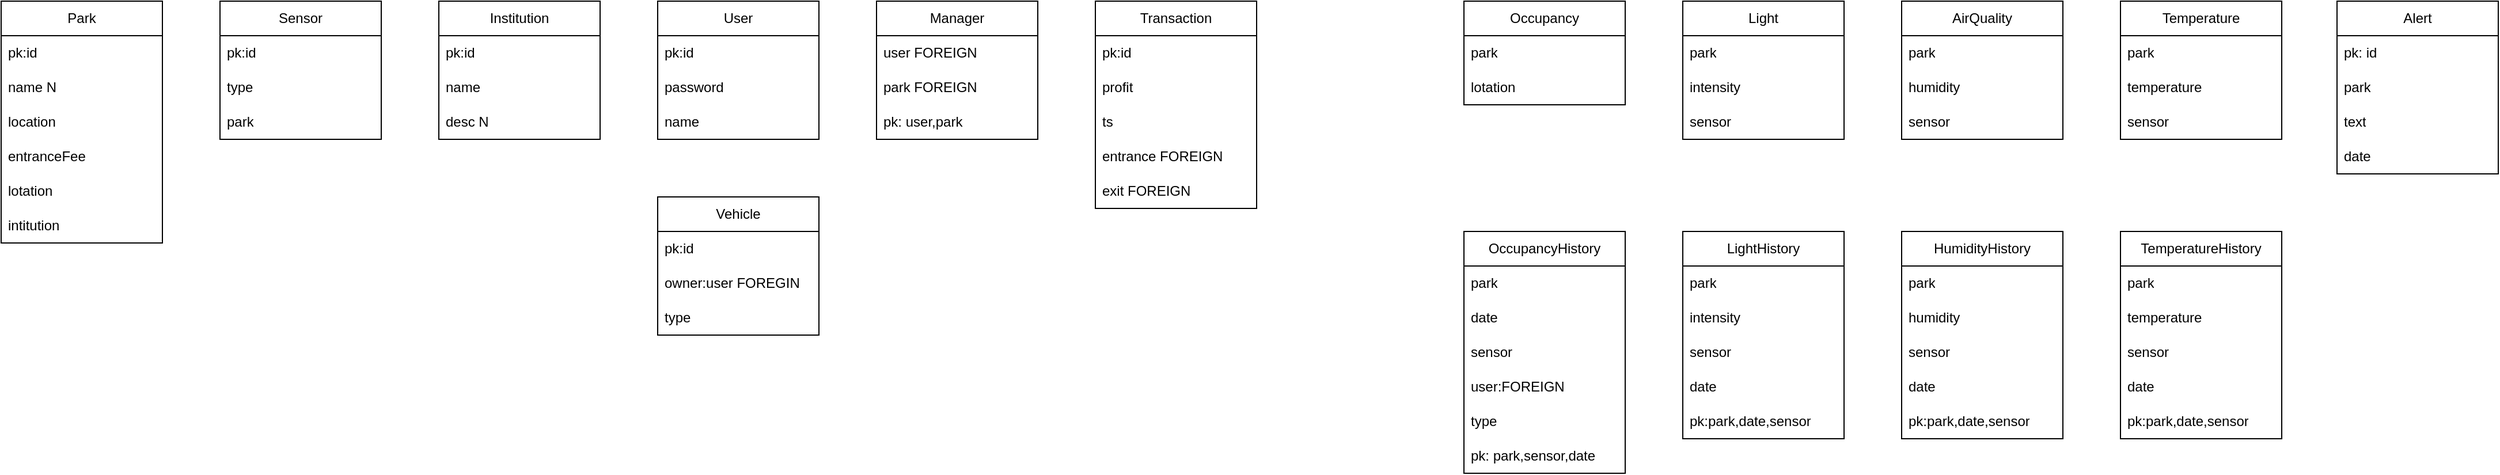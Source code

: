 <mxfile>
    <diagram id="R2lEEEUBdFMjLlhIrx00" name="Page-1">
        <mxGraphModel dx="1482" dy="1382" grid="1" gridSize="10" guides="1" tooltips="1" connect="1" arrows="1" fold="1" page="1" pageScale="1" pageWidth="850" pageHeight="1100" math="0" shadow="0" extFonts="Permanent Marker^https://fonts.googleapis.com/css?family=Permanent+Marker">
            <root>
                <mxCell id="0"/>
                <mxCell id="1" parent="0"/>
                <mxCell id="IQxHQt30BSokhsAUTiaL-1" value="Sensor" style="swimlane;fontStyle=0;childLayout=stackLayout;horizontal=1;startSize=30;horizontalStack=0;resizeParent=1;resizeParentMax=0;resizeLast=0;collapsible=1;marginBottom=0;whiteSpace=wrap;html=1;" parent="1" vertex="1">
                    <mxGeometry x="-570" y="-160" width="140" height="120" as="geometry"/>
                </mxCell>
                <mxCell id="IQxHQt30BSokhsAUTiaL-2" value="pk:id" style="text;strokeColor=none;fillColor=none;align=left;verticalAlign=middle;spacingLeft=4;spacingRight=4;overflow=hidden;points=[[0,0.5],[1,0.5]];portConstraint=eastwest;rotatable=0;whiteSpace=wrap;html=1;" parent="IQxHQt30BSokhsAUTiaL-1" vertex="1">
                    <mxGeometry y="30" width="140" height="30" as="geometry"/>
                </mxCell>
                <mxCell id="IQxHQt30BSokhsAUTiaL-3" value="type" style="text;strokeColor=none;fillColor=none;align=left;verticalAlign=middle;spacingLeft=4;spacingRight=4;overflow=hidden;points=[[0,0.5],[1,0.5]];portConstraint=eastwest;rotatable=0;whiteSpace=wrap;html=1;" parent="IQxHQt30BSokhsAUTiaL-1" vertex="1">
                    <mxGeometry y="60" width="140" height="30" as="geometry"/>
                </mxCell>
                <mxCell id="IQxHQt30BSokhsAUTiaL-4" value="park" style="text;strokeColor=none;fillColor=none;align=left;verticalAlign=middle;spacingLeft=4;spacingRight=4;overflow=hidden;points=[[0,0.5],[1,0.5]];portConstraint=eastwest;rotatable=0;whiteSpace=wrap;html=1;" parent="IQxHQt30BSokhsAUTiaL-1" vertex="1">
                    <mxGeometry y="90" width="140" height="30" as="geometry"/>
                </mxCell>
                <mxCell id="IQxHQt30BSokhsAUTiaL-5" value="Park" style="swimlane;fontStyle=0;childLayout=stackLayout;horizontal=1;startSize=30;horizontalStack=0;resizeParent=1;resizeParentMax=0;resizeLast=0;collapsible=1;marginBottom=0;whiteSpace=wrap;html=1;" parent="1" vertex="1">
                    <mxGeometry x="-760" y="-160" width="140" height="210" as="geometry"/>
                </mxCell>
                <mxCell id="IQxHQt30BSokhsAUTiaL-6" value="pk:id" style="text;strokeColor=none;fillColor=none;align=left;verticalAlign=middle;spacingLeft=4;spacingRight=4;overflow=hidden;points=[[0,0.5],[1,0.5]];portConstraint=eastwest;rotatable=0;whiteSpace=wrap;html=1;" parent="IQxHQt30BSokhsAUTiaL-5" vertex="1">
                    <mxGeometry y="30" width="140" height="30" as="geometry"/>
                </mxCell>
                <mxCell id="IQxHQt30BSokhsAUTiaL-62" value="name N" style="text;strokeColor=none;fillColor=none;align=left;verticalAlign=middle;spacingLeft=4;spacingRight=4;overflow=hidden;points=[[0,0.5],[1,0.5]];portConstraint=eastwest;rotatable=0;whiteSpace=wrap;html=1;" parent="IQxHQt30BSokhsAUTiaL-5" vertex="1">
                    <mxGeometry y="60" width="140" height="30" as="geometry"/>
                </mxCell>
                <mxCell id="IQxHQt30BSokhsAUTiaL-63" value="location" style="text;strokeColor=none;fillColor=none;align=left;verticalAlign=middle;spacingLeft=4;spacingRight=4;overflow=hidden;points=[[0,0.5],[1,0.5]];portConstraint=eastwest;rotatable=0;whiteSpace=wrap;html=1;" parent="IQxHQt30BSokhsAUTiaL-5" vertex="1">
                    <mxGeometry y="90" width="140" height="30" as="geometry"/>
                </mxCell>
                <mxCell id="IQxHQt30BSokhsAUTiaL-74" value="entranceFee" style="text;strokeColor=none;fillColor=none;align=left;verticalAlign=middle;spacingLeft=4;spacingRight=4;overflow=hidden;points=[[0,0.5],[1,0.5]];portConstraint=eastwest;rotatable=0;whiteSpace=wrap;html=1;" parent="IQxHQt30BSokhsAUTiaL-5" vertex="1">
                    <mxGeometry y="120" width="140" height="30" as="geometry"/>
                </mxCell>
                <mxCell id="IQxHQt30BSokhsAUTiaL-7" value="lotation " style="text;strokeColor=none;fillColor=none;align=left;verticalAlign=middle;spacingLeft=4;spacingRight=4;overflow=hidden;points=[[0,0.5],[1,0.5]];portConstraint=eastwest;rotatable=0;whiteSpace=wrap;html=1;" parent="IQxHQt30BSokhsAUTiaL-5" vertex="1">
                    <mxGeometry y="150" width="140" height="30" as="geometry"/>
                </mxCell>
                <mxCell id="IQxHQt30BSokhsAUTiaL-8" value="intitution" style="text;strokeColor=none;fillColor=none;align=left;verticalAlign=middle;spacingLeft=4;spacingRight=4;overflow=hidden;points=[[0,0.5],[1,0.5]];portConstraint=eastwest;rotatable=0;whiteSpace=wrap;html=1;" parent="IQxHQt30BSokhsAUTiaL-5" vertex="1">
                    <mxGeometry y="180" width="140" height="30" as="geometry"/>
                </mxCell>
                <mxCell id="IQxHQt30BSokhsAUTiaL-9" value="Manager" style="swimlane;fontStyle=0;childLayout=stackLayout;horizontal=1;startSize=30;horizontalStack=0;resizeParent=1;resizeParentMax=0;resizeLast=0;collapsible=1;marginBottom=0;whiteSpace=wrap;html=1;" parent="1" vertex="1">
                    <mxGeometry y="-160" width="140" height="120" as="geometry"/>
                </mxCell>
                <mxCell id="IQxHQt30BSokhsAUTiaL-10" value="user FOREIGN" style="text;strokeColor=none;fillColor=none;align=left;verticalAlign=middle;spacingLeft=4;spacingRight=4;overflow=hidden;points=[[0,0.5],[1,0.5]];portConstraint=eastwest;rotatable=0;whiteSpace=wrap;html=1;" parent="IQxHQt30BSokhsAUTiaL-9" vertex="1">
                    <mxGeometry y="30" width="140" height="30" as="geometry"/>
                </mxCell>
                <mxCell id="IQxHQt30BSokhsAUTiaL-11" value="park FOREIGN" style="text;strokeColor=none;fillColor=none;align=left;verticalAlign=middle;spacingLeft=4;spacingRight=4;overflow=hidden;points=[[0,0.5],[1,0.5]];portConstraint=eastwest;rotatable=0;whiteSpace=wrap;html=1;" parent="IQxHQt30BSokhsAUTiaL-9" vertex="1">
                    <mxGeometry y="60" width="140" height="30" as="geometry"/>
                </mxCell>
                <mxCell id="IQxHQt30BSokhsAUTiaL-68" value="pk: user,park" style="text;strokeColor=none;fillColor=none;align=left;verticalAlign=middle;spacingLeft=4;spacingRight=4;overflow=hidden;points=[[0,0.5],[1,0.5]];portConstraint=eastwest;rotatable=0;whiteSpace=wrap;html=1;" parent="IQxHQt30BSokhsAUTiaL-9" vertex="1">
                    <mxGeometry y="90" width="140" height="30" as="geometry"/>
                </mxCell>
                <mxCell id="IQxHQt30BSokhsAUTiaL-13" value="Institution" style="swimlane;fontStyle=0;childLayout=stackLayout;horizontal=1;startSize=30;horizontalStack=0;resizeParent=1;resizeParentMax=0;resizeLast=0;collapsible=1;marginBottom=0;whiteSpace=wrap;html=1;" parent="1" vertex="1">
                    <mxGeometry x="-380" y="-160" width="140" height="120" as="geometry"/>
                </mxCell>
                <mxCell id="IQxHQt30BSokhsAUTiaL-14" value="pk:id" style="text;strokeColor=none;fillColor=none;align=left;verticalAlign=middle;spacingLeft=4;spacingRight=4;overflow=hidden;points=[[0,0.5],[1,0.5]];portConstraint=eastwest;rotatable=0;whiteSpace=wrap;html=1;" parent="IQxHQt30BSokhsAUTiaL-13" vertex="1">
                    <mxGeometry y="30" width="140" height="30" as="geometry"/>
                </mxCell>
                <mxCell id="IQxHQt30BSokhsAUTiaL-15" value="name" style="text;strokeColor=none;fillColor=none;align=left;verticalAlign=middle;spacingLeft=4;spacingRight=4;overflow=hidden;points=[[0,0.5],[1,0.5]];portConstraint=eastwest;rotatable=0;whiteSpace=wrap;html=1;" parent="IQxHQt30BSokhsAUTiaL-13" vertex="1">
                    <mxGeometry y="60" width="140" height="30" as="geometry"/>
                </mxCell>
                <mxCell id="IQxHQt30BSokhsAUTiaL-16" value="desc N" style="text;strokeColor=none;fillColor=none;align=left;verticalAlign=middle;spacingLeft=4;spacingRight=4;overflow=hidden;points=[[0,0.5],[1,0.5]];portConstraint=eastwest;rotatable=0;whiteSpace=wrap;html=1;" parent="IQxHQt30BSokhsAUTiaL-13" vertex="1">
                    <mxGeometry y="90" width="140" height="30" as="geometry"/>
                </mxCell>
                <mxCell id="IQxHQt30BSokhsAUTiaL-17" value="TemperatureHistory" style="swimlane;fontStyle=0;childLayout=stackLayout;horizontal=1;startSize=30;horizontalStack=0;resizeParent=1;resizeParentMax=0;resizeLast=0;collapsible=1;marginBottom=0;whiteSpace=wrap;html=1;" parent="1" vertex="1">
                    <mxGeometry x="1080" y="40" width="140" height="180" as="geometry"/>
                </mxCell>
                <mxCell id="IQxHQt30BSokhsAUTiaL-98" value="park" style="text;strokeColor=none;fillColor=none;align=left;verticalAlign=middle;spacingLeft=4;spacingRight=4;overflow=hidden;points=[[0,0.5],[1,0.5]];portConstraint=eastwest;rotatable=0;whiteSpace=wrap;html=1;" parent="IQxHQt30BSokhsAUTiaL-17" vertex="1">
                    <mxGeometry y="30" width="140" height="30" as="geometry"/>
                </mxCell>
                <mxCell id="IQxHQt30BSokhsAUTiaL-99" value="temperature" style="text;strokeColor=none;fillColor=none;align=left;verticalAlign=middle;spacingLeft=4;spacingRight=4;overflow=hidden;points=[[0,0.5],[1,0.5]];portConstraint=eastwest;rotatable=0;whiteSpace=wrap;html=1;" parent="IQxHQt30BSokhsAUTiaL-17" vertex="1">
                    <mxGeometry y="60" width="140" height="30" as="geometry"/>
                </mxCell>
                <mxCell id="IQxHQt30BSokhsAUTiaL-100" value="sensor" style="text;strokeColor=none;fillColor=none;align=left;verticalAlign=middle;spacingLeft=4;spacingRight=4;overflow=hidden;points=[[0,0.5],[1,0.5]];portConstraint=eastwest;rotatable=0;whiteSpace=wrap;html=1;" parent="IQxHQt30BSokhsAUTiaL-17" vertex="1">
                    <mxGeometry y="90" width="140" height="30" as="geometry"/>
                </mxCell>
                <mxCell id="IQxHQt30BSokhsAUTiaL-20" value="date" style="text;strokeColor=none;fillColor=none;align=left;verticalAlign=middle;spacingLeft=4;spacingRight=4;overflow=hidden;points=[[0,0.5],[1,0.5]];portConstraint=eastwest;rotatable=0;whiteSpace=wrap;html=1;" parent="IQxHQt30BSokhsAUTiaL-17" vertex="1">
                    <mxGeometry y="120" width="140" height="30" as="geometry"/>
                </mxCell>
                <mxCell id="IQxHQt30BSokhsAUTiaL-94" value="pk:park,date,sensor" style="text;strokeColor=none;fillColor=none;align=left;verticalAlign=middle;spacingLeft=4;spacingRight=4;overflow=hidden;points=[[0,0.5],[1,0.5]];portConstraint=eastwest;rotatable=0;whiteSpace=wrap;html=1;" parent="IQxHQt30BSokhsAUTiaL-17" vertex="1">
                    <mxGeometry y="150" width="140" height="30" as="geometry"/>
                </mxCell>
                <mxCell id="IQxHQt30BSokhsAUTiaL-21" value="Temperature" style="swimlane;fontStyle=0;childLayout=stackLayout;horizontal=1;startSize=30;horizontalStack=0;resizeParent=1;resizeParentMax=0;resizeLast=0;collapsible=1;marginBottom=0;whiteSpace=wrap;html=1;" parent="1" vertex="1">
                    <mxGeometry x="1080" y="-160" width="140" height="120" as="geometry"/>
                </mxCell>
                <mxCell id="IQxHQt30BSokhsAUTiaL-22" value="park" style="text;strokeColor=none;fillColor=none;align=left;verticalAlign=middle;spacingLeft=4;spacingRight=4;overflow=hidden;points=[[0,0.5],[1,0.5]];portConstraint=eastwest;rotatable=0;whiteSpace=wrap;html=1;" parent="IQxHQt30BSokhsAUTiaL-21" vertex="1">
                    <mxGeometry y="30" width="140" height="30" as="geometry"/>
                </mxCell>
                <mxCell id="IQxHQt30BSokhsAUTiaL-23" value="temperature" style="text;strokeColor=none;fillColor=none;align=left;verticalAlign=middle;spacingLeft=4;spacingRight=4;overflow=hidden;points=[[0,0.5],[1,0.5]];portConstraint=eastwest;rotatable=0;whiteSpace=wrap;html=1;" parent="IQxHQt30BSokhsAUTiaL-21" vertex="1">
                    <mxGeometry y="60" width="140" height="30" as="geometry"/>
                </mxCell>
                <mxCell id="IQxHQt30BSokhsAUTiaL-24" value="sensor" style="text;strokeColor=none;fillColor=none;align=left;verticalAlign=middle;spacingLeft=4;spacingRight=4;overflow=hidden;points=[[0,0.5],[1,0.5]];portConstraint=eastwest;rotatable=0;whiteSpace=wrap;html=1;" parent="IQxHQt30BSokhsAUTiaL-21" vertex="1">
                    <mxGeometry y="90" width="140" height="30" as="geometry"/>
                </mxCell>
                <mxCell id="IQxHQt30BSokhsAUTiaL-25" value="AirQuality" style="swimlane;fontStyle=0;childLayout=stackLayout;horizontal=1;startSize=30;horizontalStack=0;resizeParent=1;resizeParentMax=0;resizeLast=0;collapsible=1;marginBottom=0;whiteSpace=wrap;html=1;" parent="1" vertex="1">
                    <mxGeometry x="890" y="-160" width="140" height="120" as="geometry"/>
                </mxCell>
                <mxCell id="IQxHQt30BSokhsAUTiaL-26" value="park" style="text;strokeColor=none;fillColor=none;align=left;verticalAlign=middle;spacingLeft=4;spacingRight=4;overflow=hidden;points=[[0,0.5],[1,0.5]];portConstraint=eastwest;rotatable=0;whiteSpace=wrap;html=1;" parent="IQxHQt30BSokhsAUTiaL-25" vertex="1">
                    <mxGeometry y="30" width="140" height="30" as="geometry"/>
                </mxCell>
                <mxCell id="IQxHQt30BSokhsAUTiaL-27" value="humidity" style="text;strokeColor=none;fillColor=none;align=left;verticalAlign=middle;spacingLeft=4;spacingRight=4;overflow=hidden;points=[[0,0.5],[1,0.5]];portConstraint=eastwest;rotatable=0;whiteSpace=wrap;html=1;" parent="IQxHQt30BSokhsAUTiaL-25" vertex="1">
                    <mxGeometry y="60" width="140" height="30" as="geometry"/>
                </mxCell>
                <mxCell id="IQxHQt30BSokhsAUTiaL-28" value="sensor" style="text;strokeColor=none;fillColor=none;align=left;verticalAlign=middle;spacingLeft=4;spacingRight=4;overflow=hidden;points=[[0,0.5],[1,0.5]];portConstraint=eastwest;rotatable=0;whiteSpace=wrap;html=1;" parent="IQxHQt30BSokhsAUTiaL-25" vertex="1">
                    <mxGeometry y="90" width="140" height="30" as="geometry"/>
                </mxCell>
                <mxCell id="IQxHQt30BSokhsAUTiaL-29" value="Light" style="swimlane;fontStyle=0;childLayout=stackLayout;horizontal=1;startSize=30;horizontalStack=0;resizeParent=1;resizeParentMax=0;resizeLast=0;collapsible=1;marginBottom=0;whiteSpace=wrap;html=1;" parent="1" vertex="1">
                    <mxGeometry x="700" y="-160" width="140" height="120" as="geometry"/>
                </mxCell>
                <mxCell id="IQxHQt30BSokhsAUTiaL-30" value="park" style="text;strokeColor=none;fillColor=none;align=left;verticalAlign=middle;spacingLeft=4;spacingRight=4;overflow=hidden;points=[[0,0.5],[1,0.5]];portConstraint=eastwest;rotatable=0;whiteSpace=wrap;html=1;" parent="IQxHQt30BSokhsAUTiaL-29" vertex="1">
                    <mxGeometry y="30" width="140" height="30" as="geometry"/>
                </mxCell>
                <mxCell id="IQxHQt30BSokhsAUTiaL-31" value="intensity" style="text;strokeColor=none;fillColor=none;align=left;verticalAlign=middle;spacingLeft=4;spacingRight=4;overflow=hidden;points=[[0,0.5],[1,0.5]];portConstraint=eastwest;rotatable=0;whiteSpace=wrap;html=1;" parent="IQxHQt30BSokhsAUTiaL-29" vertex="1">
                    <mxGeometry y="60" width="140" height="30" as="geometry"/>
                </mxCell>
                <mxCell id="IQxHQt30BSokhsAUTiaL-32" value="sensor" style="text;strokeColor=none;fillColor=none;align=left;verticalAlign=middle;spacingLeft=4;spacingRight=4;overflow=hidden;points=[[0,0.5],[1,0.5]];portConstraint=eastwest;rotatable=0;whiteSpace=wrap;html=1;" parent="IQxHQt30BSokhsAUTiaL-29" vertex="1">
                    <mxGeometry y="90" width="140" height="30" as="geometry"/>
                </mxCell>
                <mxCell id="IQxHQt30BSokhsAUTiaL-33" value="HumidityHistory" style="swimlane;fontStyle=0;childLayout=stackLayout;horizontal=1;startSize=30;horizontalStack=0;resizeParent=1;resizeParentMax=0;resizeLast=0;collapsible=1;marginBottom=0;whiteSpace=wrap;html=1;" parent="1" vertex="1">
                    <mxGeometry x="890" y="40" width="140" height="180" as="geometry"/>
                </mxCell>
                <mxCell id="IQxHQt30BSokhsAUTiaL-95" value="park" style="text;strokeColor=none;fillColor=none;align=left;verticalAlign=middle;spacingLeft=4;spacingRight=4;overflow=hidden;points=[[0,0.5],[1,0.5]];portConstraint=eastwest;rotatable=0;whiteSpace=wrap;html=1;" parent="IQxHQt30BSokhsAUTiaL-33" vertex="1">
                    <mxGeometry y="30" width="140" height="30" as="geometry"/>
                </mxCell>
                <mxCell id="IQxHQt30BSokhsAUTiaL-96" value="humidity" style="text;strokeColor=none;fillColor=none;align=left;verticalAlign=middle;spacingLeft=4;spacingRight=4;overflow=hidden;points=[[0,0.5],[1,0.5]];portConstraint=eastwest;rotatable=0;whiteSpace=wrap;html=1;" parent="IQxHQt30BSokhsAUTiaL-33" vertex="1">
                    <mxGeometry y="60" width="140" height="30" as="geometry"/>
                </mxCell>
                <mxCell id="IQxHQt30BSokhsAUTiaL-97" value="sensor" style="text;strokeColor=none;fillColor=none;align=left;verticalAlign=middle;spacingLeft=4;spacingRight=4;overflow=hidden;points=[[0,0.5],[1,0.5]];portConstraint=eastwest;rotatable=0;whiteSpace=wrap;html=1;" parent="IQxHQt30BSokhsAUTiaL-33" vertex="1">
                    <mxGeometry y="90" width="140" height="30" as="geometry"/>
                </mxCell>
                <mxCell id="IQxHQt30BSokhsAUTiaL-36" value="date" style="text;strokeColor=none;fillColor=none;align=left;verticalAlign=middle;spacingLeft=4;spacingRight=4;overflow=hidden;points=[[0,0.5],[1,0.5]];portConstraint=eastwest;rotatable=0;whiteSpace=wrap;html=1;" parent="IQxHQt30BSokhsAUTiaL-33" vertex="1">
                    <mxGeometry y="120" width="140" height="30" as="geometry"/>
                </mxCell>
                <mxCell id="IQxHQt30BSokhsAUTiaL-93" value="pk:park,date,sensor" style="text;strokeColor=none;fillColor=none;align=left;verticalAlign=middle;spacingLeft=4;spacingRight=4;overflow=hidden;points=[[0,0.5],[1,0.5]];portConstraint=eastwest;rotatable=0;whiteSpace=wrap;html=1;" parent="IQxHQt30BSokhsAUTiaL-33" vertex="1">
                    <mxGeometry y="150" width="140" height="30" as="geometry"/>
                </mxCell>
                <mxCell id="IQxHQt30BSokhsAUTiaL-37" value="LightHistory" style="swimlane;fontStyle=0;childLayout=stackLayout;horizontal=1;startSize=30;horizontalStack=0;resizeParent=1;resizeParentMax=0;resizeLast=0;collapsible=1;marginBottom=0;whiteSpace=wrap;html=1;" parent="1" vertex="1">
                    <mxGeometry x="700" y="40" width="140" height="180" as="geometry"/>
                </mxCell>
                <mxCell id="IQxHQt30BSokhsAUTiaL-88" value="park" style="text;strokeColor=none;fillColor=none;align=left;verticalAlign=middle;spacingLeft=4;spacingRight=4;overflow=hidden;points=[[0,0.5],[1,0.5]];portConstraint=eastwest;rotatable=0;whiteSpace=wrap;html=1;" parent="IQxHQt30BSokhsAUTiaL-37" vertex="1">
                    <mxGeometry y="30" width="140" height="30" as="geometry"/>
                </mxCell>
                <mxCell id="IQxHQt30BSokhsAUTiaL-89" value="intensity" style="text;strokeColor=none;fillColor=none;align=left;verticalAlign=middle;spacingLeft=4;spacingRight=4;overflow=hidden;points=[[0,0.5],[1,0.5]];portConstraint=eastwest;rotatable=0;whiteSpace=wrap;html=1;" parent="IQxHQt30BSokhsAUTiaL-37" vertex="1">
                    <mxGeometry y="60" width="140" height="30" as="geometry"/>
                </mxCell>
                <mxCell id="IQxHQt30BSokhsAUTiaL-90" value="sensor" style="text;strokeColor=none;fillColor=none;align=left;verticalAlign=middle;spacingLeft=4;spacingRight=4;overflow=hidden;points=[[0,0.5],[1,0.5]];portConstraint=eastwest;rotatable=0;whiteSpace=wrap;html=1;" parent="IQxHQt30BSokhsAUTiaL-37" vertex="1">
                    <mxGeometry y="90" width="140" height="30" as="geometry"/>
                </mxCell>
                <mxCell id="IQxHQt30BSokhsAUTiaL-92" value="date" style="text;strokeColor=none;fillColor=none;align=left;verticalAlign=middle;spacingLeft=4;spacingRight=4;overflow=hidden;points=[[0,0.5],[1,0.5]];portConstraint=eastwest;rotatable=0;whiteSpace=wrap;html=1;" parent="IQxHQt30BSokhsAUTiaL-37" vertex="1">
                    <mxGeometry y="120" width="140" height="30" as="geometry"/>
                </mxCell>
                <mxCell id="IQxHQt30BSokhsAUTiaL-91" value="pk:park,date,sensor" style="text;strokeColor=none;fillColor=none;align=left;verticalAlign=middle;spacingLeft=4;spacingRight=4;overflow=hidden;points=[[0,0.5],[1,0.5]];portConstraint=eastwest;rotatable=0;whiteSpace=wrap;html=1;" parent="IQxHQt30BSokhsAUTiaL-37" vertex="1">
                    <mxGeometry y="150" width="140" height="30" as="geometry"/>
                </mxCell>
                <mxCell id="IQxHQt30BSokhsAUTiaL-41" value="Occupancy" style="swimlane;fontStyle=0;childLayout=stackLayout;horizontal=1;startSize=30;horizontalStack=0;resizeParent=1;resizeParentMax=0;resizeLast=0;collapsible=1;marginBottom=0;whiteSpace=wrap;html=1;" parent="1" vertex="1">
                    <mxGeometry x="510" y="-160" width="140" height="90" as="geometry"/>
                </mxCell>
                <mxCell id="IQxHQt30BSokhsAUTiaL-42" value="park" style="text;strokeColor=none;fillColor=none;align=left;verticalAlign=middle;spacingLeft=4;spacingRight=4;overflow=hidden;points=[[0,0.5],[1,0.5]];portConstraint=eastwest;rotatable=0;whiteSpace=wrap;html=1;" parent="IQxHQt30BSokhsAUTiaL-41" vertex="1">
                    <mxGeometry y="30" width="140" height="30" as="geometry"/>
                </mxCell>
                <mxCell id="IQxHQt30BSokhsAUTiaL-44" value="lotation" style="text;strokeColor=none;fillColor=none;align=left;verticalAlign=middle;spacingLeft=4;spacingRight=4;overflow=hidden;points=[[0,0.5],[1,0.5]];portConstraint=eastwest;rotatable=0;whiteSpace=wrap;html=1;" parent="IQxHQt30BSokhsAUTiaL-41" vertex="1">
                    <mxGeometry y="60" width="140" height="30" as="geometry"/>
                </mxCell>
                <mxCell id="IQxHQt30BSokhsAUTiaL-45" value="OccupancyHistory" style="swimlane;fontStyle=0;childLayout=stackLayout;horizontal=1;startSize=30;horizontalStack=0;resizeParent=1;resizeParentMax=0;resizeLast=0;collapsible=1;marginBottom=0;whiteSpace=wrap;html=1;" parent="1" vertex="1">
                    <mxGeometry x="510" y="40" width="140" height="210" as="geometry"/>
                </mxCell>
                <mxCell id="IQxHQt30BSokhsAUTiaL-84" value="park" style="text;strokeColor=none;fillColor=none;align=left;verticalAlign=middle;spacingLeft=4;spacingRight=4;overflow=hidden;points=[[0,0.5],[1,0.5]];portConstraint=eastwest;rotatable=0;whiteSpace=wrap;html=1;" parent="IQxHQt30BSokhsAUTiaL-45" vertex="1">
                    <mxGeometry y="30" width="140" height="30" as="geometry"/>
                </mxCell>
                <mxCell id="IQxHQt30BSokhsAUTiaL-83" value="date" style="text;strokeColor=none;fillColor=none;align=left;verticalAlign=middle;spacingLeft=4;spacingRight=4;overflow=hidden;points=[[0,0.5],[1,0.5]];portConstraint=eastwest;rotatable=0;whiteSpace=wrap;html=1;" parent="IQxHQt30BSokhsAUTiaL-45" vertex="1">
                    <mxGeometry y="60" width="140" height="30" as="geometry"/>
                </mxCell>
                <mxCell id="IQxHQt30BSokhsAUTiaL-85" value="sensor" style="text;strokeColor=none;fillColor=none;align=left;verticalAlign=middle;spacingLeft=4;spacingRight=4;overflow=hidden;points=[[0,0.5],[1,0.5]];portConstraint=eastwest;rotatable=0;whiteSpace=wrap;html=1;" parent="IQxHQt30BSokhsAUTiaL-45" vertex="1">
                    <mxGeometry y="90" width="140" height="30" as="geometry"/>
                </mxCell>
                <mxCell id="8" value="user:FOREIGN" style="text;strokeColor=none;fillColor=none;align=left;verticalAlign=middle;spacingLeft=4;spacingRight=4;overflow=hidden;points=[[0,0.5],[1,0.5]];portConstraint=eastwest;rotatable=0;whiteSpace=wrap;html=1;" parent="IQxHQt30BSokhsAUTiaL-45" vertex="1">
                    <mxGeometry y="120" width="140" height="30" as="geometry"/>
                </mxCell>
                <mxCell id="10" value="type" style="text;strokeColor=none;fillColor=none;align=left;verticalAlign=middle;spacingLeft=4;spacingRight=4;overflow=hidden;points=[[0,0.5],[1,0.5]];portConstraint=eastwest;rotatable=0;whiteSpace=wrap;html=1;" parent="IQxHQt30BSokhsAUTiaL-45" vertex="1">
                    <mxGeometry y="150" width="140" height="30" as="geometry"/>
                </mxCell>
                <mxCell id="IQxHQt30BSokhsAUTiaL-86" value="pk: park,sensor,date" style="text;strokeColor=none;fillColor=none;align=left;verticalAlign=middle;spacingLeft=4;spacingRight=4;overflow=hidden;points=[[0,0.5],[1,0.5]];portConstraint=eastwest;rotatable=0;whiteSpace=wrap;html=1;" parent="IQxHQt30BSokhsAUTiaL-45" vertex="1">
                    <mxGeometry y="180" width="140" height="30" as="geometry"/>
                </mxCell>
                <mxCell id="IQxHQt30BSokhsAUTiaL-54" value="Alert" style="swimlane;fontStyle=0;childLayout=stackLayout;horizontal=1;startSize=30;horizontalStack=0;resizeParent=1;resizeParentMax=0;resizeLast=0;collapsible=1;marginBottom=0;whiteSpace=wrap;html=1;" parent="1" vertex="1">
                    <mxGeometry x="1268" y="-160" width="140" height="150" as="geometry"/>
                </mxCell>
                <mxCell id="IQxHQt30BSokhsAUTiaL-55" value="pk: id" style="text;strokeColor=none;fillColor=none;align=left;verticalAlign=middle;spacingLeft=4;spacingRight=4;overflow=hidden;points=[[0,0.5],[1,0.5]];portConstraint=eastwest;rotatable=0;whiteSpace=wrap;html=1;" parent="IQxHQt30BSokhsAUTiaL-54" vertex="1">
                    <mxGeometry y="30" width="140" height="30" as="geometry"/>
                </mxCell>
                <mxCell id="14" value="park" style="text;strokeColor=none;fillColor=none;align=left;verticalAlign=middle;spacingLeft=4;spacingRight=4;overflow=hidden;points=[[0,0.5],[1,0.5]];portConstraint=eastwest;rotatable=0;whiteSpace=wrap;html=1;" vertex="1" parent="IQxHQt30BSokhsAUTiaL-54">
                    <mxGeometry y="60" width="140" height="30" as="geometry"/>
                </mxCell>
                <mxCell id="IQxHQt30BSokhsAUTiaL-56" value="text" style="text;strokeColor=none;fillColor=none;align=left;verticalAlign=middle;spacingLeft=4;spacingRight=4;overflow=hidden;points=[[0,0.5],[1,0.5]];portConstraint=eastwest;rotatable=0;whiteSpace=wrap;html=1;" parent="IQxHQt30BSokhsAUTiaL-54" vertex="1">
                    <mxGeometry y="90" width="140" height="30" as="geometry"/>
                </mxCell>
                <mxCell id="IQxHQt30BSokhsAUTiaL-57" value="date" style="text;strokeColor=none;fillColor=none;align=left;verticalAlign=middle;spacingLeft=4;spacingRight=4;overflow=hidden;points=[[0,0.5],[1,0.5]];portConstraint=eastwest;rotatable=0;whiteSpace=wrap;html=1;" parent="IQxHQt30BSokhsAUTiaL-54" vertex="1">
                    <mxGeometry y="120" width="140" height="30" as="geometry"/>
                </mxCell>
                <mxCell id="IQxHQt30BSokhsAUTiaL-65" value="User" style="swimlane;fontStyle=0;childLayout=stackLayout;horizontal=1;startSize=30;horizontalStack=0;resizeParent=1;resizeParentMax=0;resizeLast=0;collapsible=1;marginBottom=0;whiteSpace=wrap;html=1;" parent="1" vertex="1">
                    <mxGeometry x="-190" y="-160" width="140" height="120" as="geometry"/>
                </mxCell>
                <mxCell id="IQxHQt30BSokhsAUTiaL-66" value="pk:id" style="text;strokeColor=none;fillColor=none;align=left;verticalAlign=middle;spacingLeft=4;spacingRight=4;overflow=hidden;points=[[0,0.5],[1,0.5]];portConstraint=eastwest;rotatable=0;whiteSpace=wrap;html=1;" parent="IQxHQt30BSokhsAUTiaL-65" vertex="1">
                    <mxGeometry y="30" width="140" height="30" as="geometry"/>
                </mxCell>
                <mxCell id="IQxHQt30BSokhsAUTiaL-77" value="password" style="text;strokeColor=none;fillColor=none;align=left;verticalAlign=middle;spacingLeft=4;spacingRight=4;overflow=hidden;points=[[0,0.5],[1,0.5]];portConstraint=eastwest;rotatable=0;whiteSpace=wrap;html=1;" parent="IQxHQt30BSokhsAUTiaL-65" vertex="1">
                    <mxGeometry y="60" width="140" height="30" as="geometry"/>
                </mxCell>
                <mxCell id="IQxHQt30BSokhsAUTiaL-67" value="name" style="text;strokeColor=none;fillColor=none;align=left;verticalAlign=middle;spacingLeft=4;spacingRight=4;overflow=hidden;points=[[0,0.5],[1,0.5]];portConstraint=eastwest;rotatable=0;whiteSpace=wrap;html=1;" parent="IQxHQt30BSokhsAUTiaL-65" vertex="1">
                    <mxGeometry y="90" width="140" height="30" as="geometry"/>
                </mxCell>
                <mxCell id="IQxHQt30BSokhsAUTiaL-69" value="Transaction" style="swimlane;fontStyle=0;childLayout=stackLayout;horizontal=1;startSize=30;horizontalStack=0;resizeParent=1;resizeParentMax=0;resizeLast=0;collapsible=1;marginBottom=0;whiteSpace=wrap;html=1;" parent="1" vertex="1">
                    <mxGeometry x="190" y="-160" width="140" height="180" as="geometry"/>
                </mxCell>
                <mxCell id="IQxHQt30BSokhsAUTiaL-70" value="pk:id" style="text;strokeColor=none;fillColor=none;align=left;verticalAlign=middle;spacingLeft=4;spacingRight=4;overflow=hidden;points=[[0,0.5],[1,0.5]];portConstraint=eastwest;rotatable=0;whiteSpace=wrap;html=1;" parent="IQxHQt30BSokhsAUTiaL-69" vertex="1">
                    <mxGeometry y="30" width="140" height="30" as="geometry"/>
                </mxCell>
                <mxCell id="IQxHQt30BSokhsAUTiaL-73" value="profit" style="text;strokeColor=none;fillColor=none;align=left;verticalAlign=middle;spacingLeft=4;spacingRight=4;overflow=hidden;points=[[0,0.5],[1,0.5]];portConstraint=eastwest;rotatable=0;whiteSpace=wrap;html=1;" parent="IQxHQt30BSokhsAUTiaL-69" vertex="1">
                    <mxGeometry y="60" width="140" height="30" as="geometry"/>
                </mxCell>
                <mxCell id="9" value="ts" style="text;strokeColor=none;fillColor=none;align=left;verticalAlign=middle;spacingLeft=4;spacingRight=4;overflow=hidden;points=[[0,0.5],[1,0.5]];portConstraint=eastwest;rotatable=0;whiteSpace=wrap;html=1;" parent="IQxHQt30BSokhsAUTiaL-69" vertex="1">
                    <mxGeometry y="90" width="140" height="30" as="geometry"/>
                </mxCell>
                <mxCell id="12" value="entrance FOREIGN" style="text;strokeColor=none;fillColor=none;align=left;verticalAlign=middle;spacingLeft=4;spacingRight=4;overflow=hidden;points=[[0,0.5],[1,0.5]];portConstraint=eastwest;rotatable=0;whiteSpace=wrap;html=1;" parent="IQxHQt30BSokhsAUTiaL-69" vertex="1">
                    <mxGeometry y="120" width="140" height="30" as="geometry"/>
                </mxCell>
                <mxCell id="IQxHQt30BSokhsAUTiaL-72" value="exit FOREIGN" style="text;strokeColor=none;fillColor=none;align=left;verticalAlign=middle;spacingLeft=4;spacingRight=4;overflow=hidden;points=[[0,0.5],[1,0.5]];portConstraint=eastwest;rotatable=0;whiteSpace=wrap;html=1;" parent="IQxHQt30BSokhsAUTiaL-69" vertex="1">
                    <mxGeometry y="150" width="140" height="30" as="geometry"/>
                </mxCell>
                <mxCell id="2" value="Vehicle" style="swimlane;fontStyle=0;childLayout=stackLayout;horizontal=1;startSize=30;horizontalStack=0;resizeParent=1;resizeParentMax=0;resizeLast=0;collapsible=1;marginBottom=0;whiteSpace=wrap;html=1;" parent="1" vertex="1">
                    <mxGeometry x="-190" y="10" width="140" height="120" as="geometry"/>
                </mxCell>
                <mxCell id="3" value="pk:id" style="text;strokeColor=none;fillColor=none;align=left;verticalAlign=middle;spacingLeft=4;spacingRight=4;overflow=hidden;points=[[0,0.5],[1,0.5]];portConstraint=eastwest;rotatable=0;whiteSpace=wrap;html=1;" parent="2" vertex="1">
                    <mxGeometry y="30" width="140" height="30" as="geometry"/>
                </mxCell>
                <mxCell id="4" value="owner:user FOREGIN" style="text;strokeColor=none;fillColor=none;align=left;verticalAlign=middle;spacingLeft=4;spacingRight=4;overflow=hidden;points=[[0,0.5],[1,0.5]];portConstraint=eastwest;rotatable=0;whiteSpace=wrap;html=1;" parent="2" vertex="1">
                    <mxGeometry y="60" width="140" height="30" as="geometry"/>
                </mxCell>
                <mxCell id="5" value="type" style="text;strokeColor=none;fillColor=none;align=left;verticalAlign=middle;spacingLeft=4;spacingRight=4;overflow=hidden;points=[[0,0.5],[1,0.5]];portConstraint=eastwest;rotatable=0;whiteSpace=wrap;html=1;" parent="2" vertex="1">
                    <mxGeometry y="90" width="140" height="30" as="geometry"/>
                </mxCell>
            </root>
        </mxGraphModel>
    </diagram>
</mxfile>